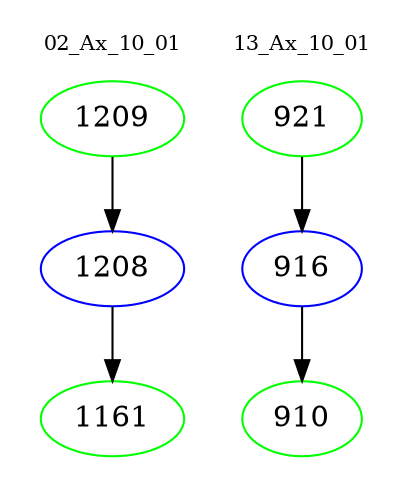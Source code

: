 digraph{
subgraph cluster_0 {
color = white
label = "02_Ax_10_01";
fontsize=10;
T0_1209 [label="1209", color="green"]
T0_1209 -> T0_1208 [color="black"]
T0_1208 [label="1208", color="blue"]
T0_1208 -> T0_1161 [color="black"]
T0_1161 [label="1161", color="green"]
}
subgraph cluster_1 {
color = white
label = "13_Ax_10_01";
fontsize=10;
T1_921 [label="921", color="green"]
T1_921 -> T1_916 [color="black"]
T1_916 [label="916", color="blue"]
T1_916 -> T1_910 [color="black"]
T1_910 [label="910", color="green"]
}
}
